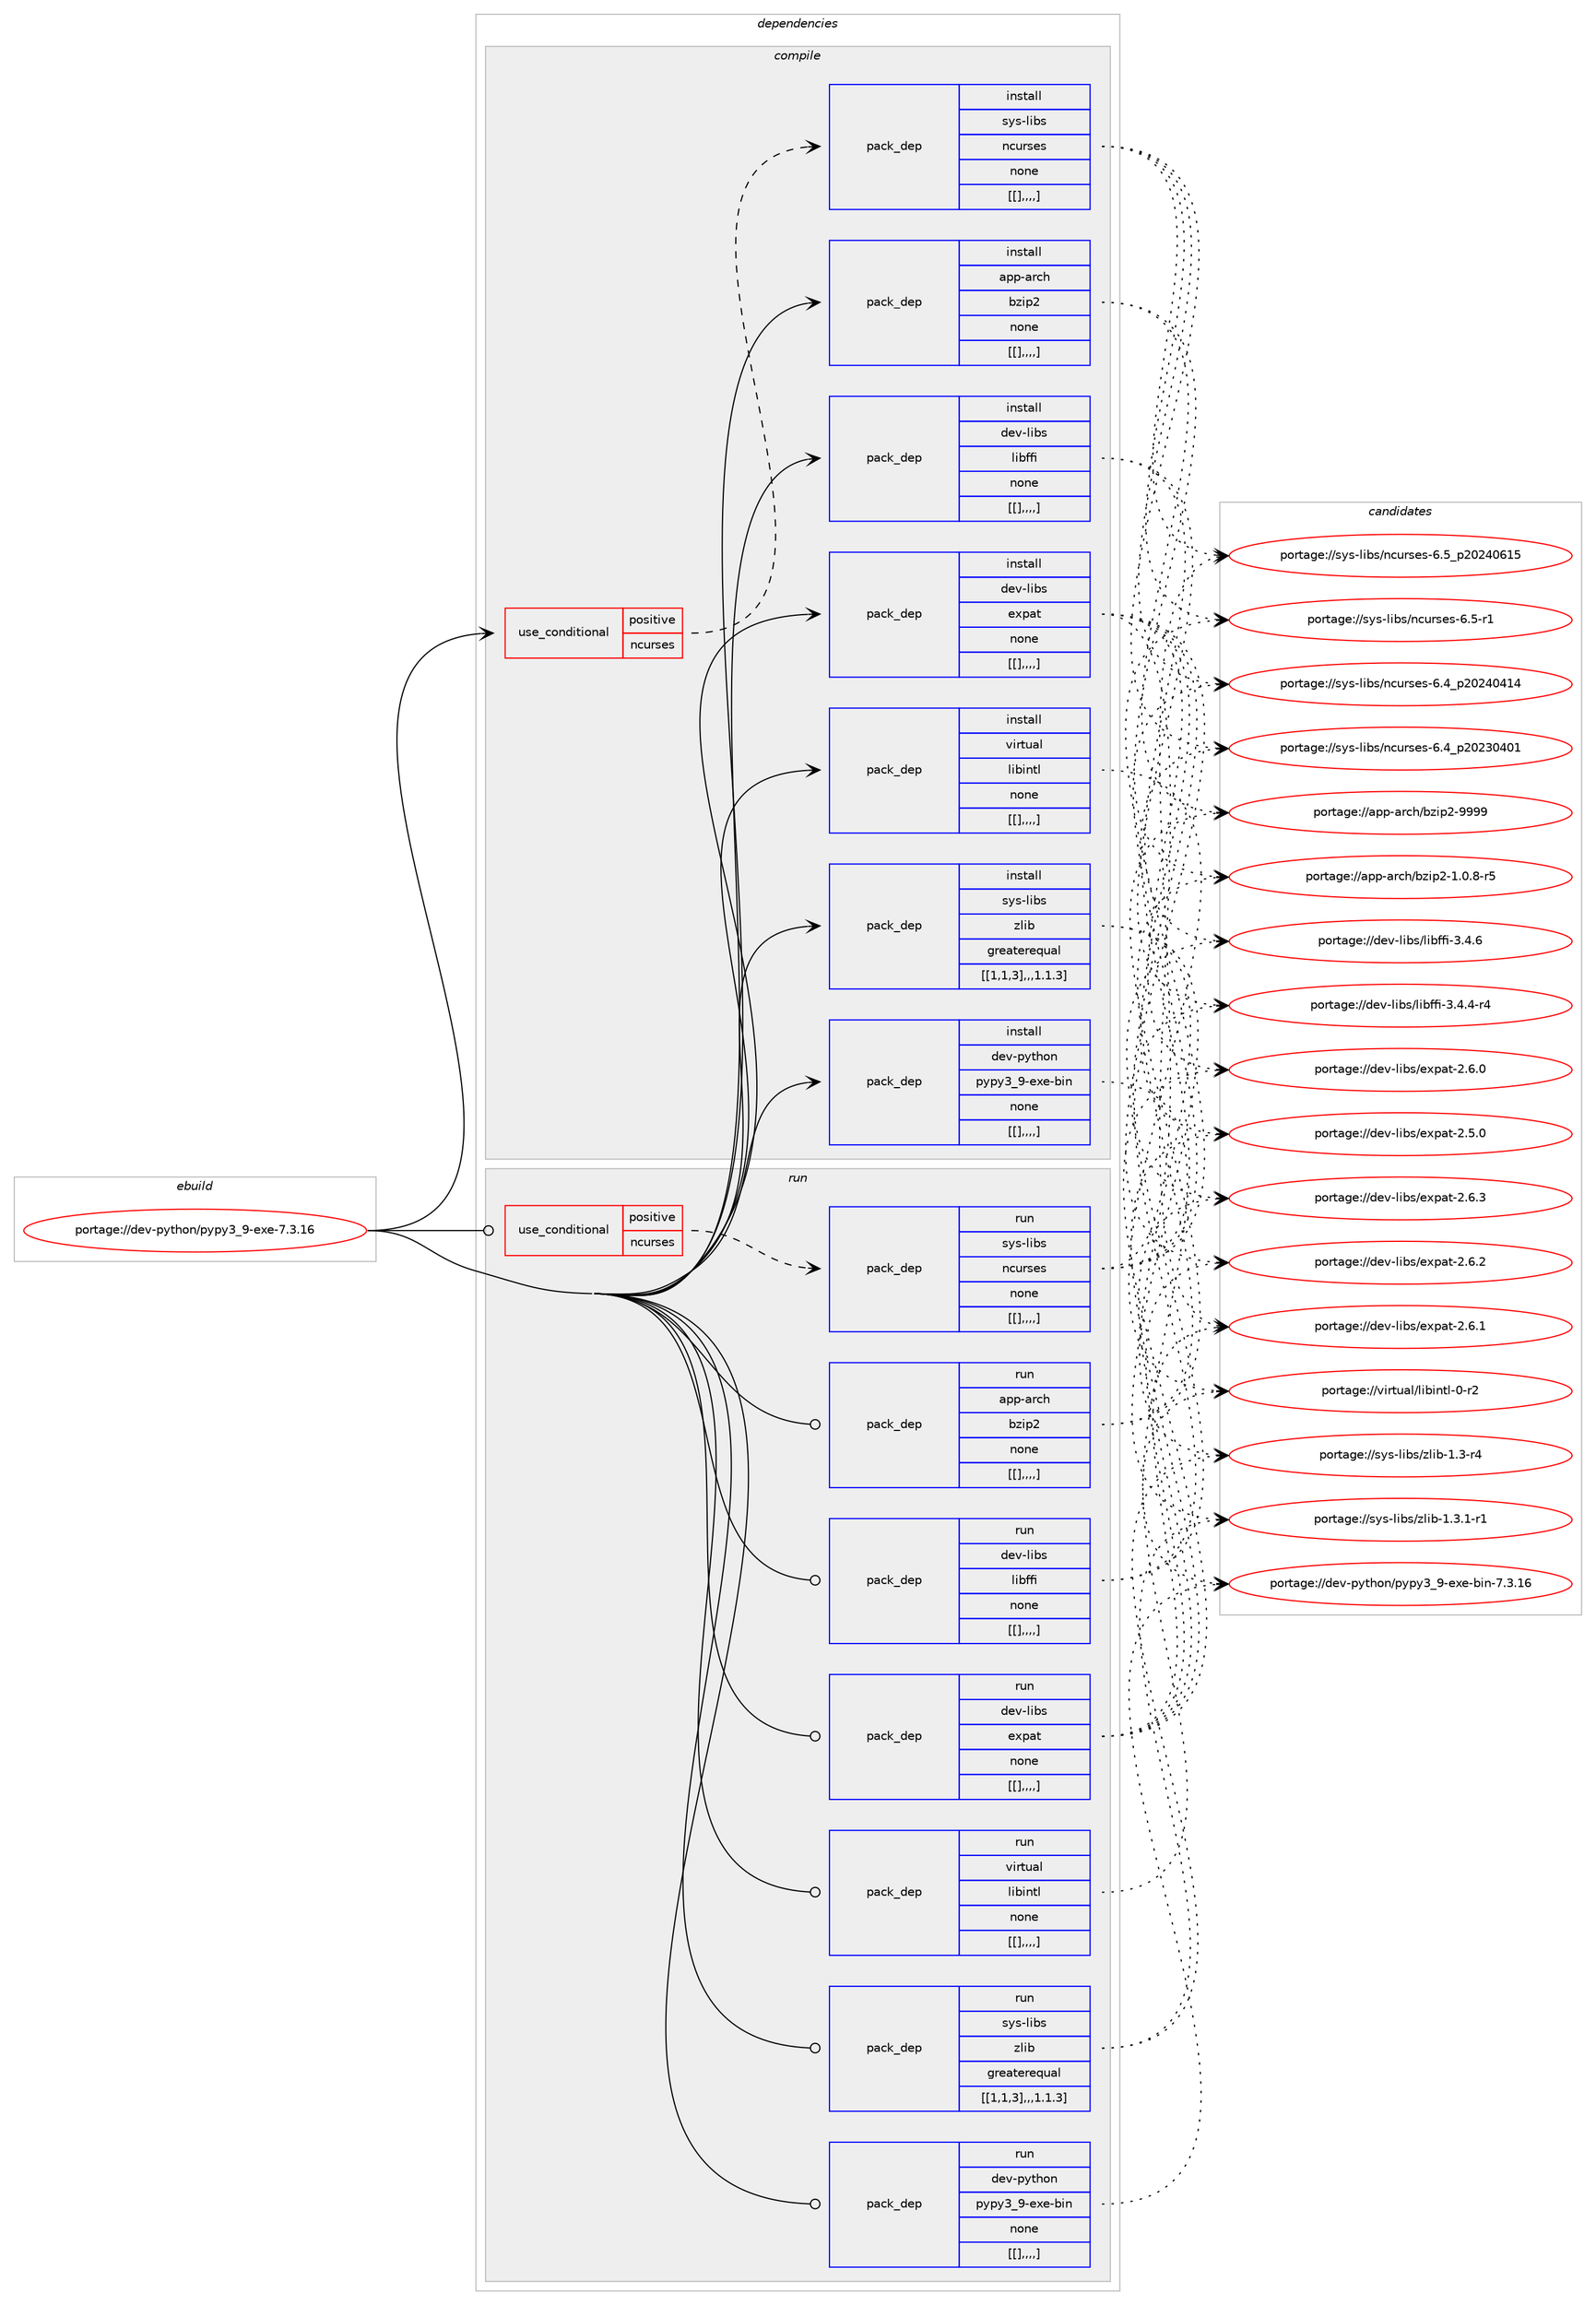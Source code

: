 digraph prolog {

# *************
# Graph options
# *************

newrank=true;
concentrate=true;
compound=true;
graph [rankdir=LR,fontname=Helvetica,fontsize=10,ranksep=1.5];#, ranksep=2.5, nodesep=0.2];
edge  [arrowhead=vee];
node  [fontname=Helvetica,fontsize=10];

# **********
# The ebuild
# **********

subgraph cluster_leftcol {
color=gray;
label=<<i>ebuild</i>>;
id [label="portage://dev-python/pypy3_9-exe-7.3.16", color=red, width=4, href="../dev-python/pypy3_9-exe-7.3.16.svg"];
}

# ****************
# The dependencies
# ****************

subgraph cluster_midcol {
color=gray;
label=<<i>dependencies</i>>;
subgraph cluster_compile {
fillcolor="#eeeeee";
style=filled;
label=<<i>compile</i>>;
subgraph cond38403 {
dependency159846 [label=<<TABLE BORDER="0" CELLBORDER="1" CELLSPACING="0" CELLPADDING="4"><TR><TD ROWSPAN="3" CELLPADDING="10">use_conditional</TD></TR><TR><TD>positive</TD></TR><TR><TD>ncurses</TD></TR></TABLE>>, shape=none, color=red];
subgraph pack120192 {
dependency159847 [label=<<TABLE BORDER="0" CELLBORDER="1" CELLSPACING="0" CELLPADDING="4" WIDTH="220"><TR><TD ROWSPAN="6" CELLPADDING="30">pack_dep</TD></TR><TR><TD WIDTH="110">install</TD></TR><TR><TD>sys-libs</TD></TR><TR><TD>ncurses</TD></TR><TR><TD>none</TD></TR><TR><TD>[[],,,,]</TD></TR></TABLE>>, shape=none, color=blue];
}
dependency159846:e -> dependency159847:w [weight=20,style="dashed",arrowhead="vee"];
}
id:e -> dependency159846:w [weight=20,style="solid",arrowhead="vee"];
subgraph pack120193 {
dependency159848 [label=<<TABLE BORDER="0" CELLBORDER="1" CELLSPACING="0" CELLPADDING="4" WIDTH="220"><TR><TD ROWSPAN="6" CELLPADDING="30">pack_dep</TD></TR><TR><TD WIDTH="110">install</TD></TR><TR><TD>app-arch</TD></TR><TR><TD>bzip2</TD></TR><TR><TD>none</TD></TR><TR><TD>[[],,,,]</TD></TR></TABLE>>, shape=none, color=blue];
}
id:e -> dependency159848:w [weight=20,style="solid",arrowhead="vee"];
subgraph pack120194 {
dependency159849 [label=<<TABLE BORDER="0" CELLBORDER="1" CELLSPACING="0" CELLPADDING="4" WIDTH="220"><TR><TD ROWSPAN="6" CELLPADDING="30">pack_dep</TD></TR><TR><TD WIDTH="110">install</TD></TR><TR><TD>dev-libs</TD></TR><TR><TD>expat</TD></TR><TR><TD>none</TD></TR><TR><TD>[[],,,,]</TD></TR></TABLE>>, shape=none, color=blue];
}
id:e -> dependency159849:w [weight=20,style="solid",arrowhead="vee"];
subgraph pack120195 {
dependency159850 [label=<<TABLE BORDER="0" CELLBORDER="1" CELLSPACING="0" CELLPADDING="4" WIDTH="220"><TR><TD ROWSPAN="6" CELLPADDING="30">pack_dep</TD></TR><TR><TD WIDTH="110">install</TD></TR><TR><TD>dev-libs</TD></TR><TR><TD>libffi</TD></TR><TR><TD>none</TD></TR><TR><TD>[[],,,,]</TD></TR></TABLE>>, shape=none, color=blue];
}
id:e -> dependency159850:w [weight=20,style="solid",arrowhead="vee"];
subgraph pack120196 {
dependency159851 [label=<<TABLE BORDER="0" CELLBORDER="1" CELLSPACING="0" CELLPADDING="4" WIDTH="220"><TR><TD ROWSPAN="6" CELLPADDING="30">pack_dep</TD></TR><TR><TD WIDTH="110">install</TD></TR><TR><TD>sys-libs</TD></TR><TR><TD>zlib</TD></TR><TR><TD>greaterequal</TD></TR><TR><TD>[[1,1,3],,,1.1.3]</TD></TR></TABLE>>, shape=none, color=blue];
}
id:e -> dependency159851:w [weight=20,style="solid",arrowhead="vee"];
subgraph pack120197 {
dependency159852 [label=<<TABLE BORDER="0" CELLBORDER="1" CELLSPACING="0" CELLPADDING="4" WIDTH="220"><TR><TD ROWSPAN="6" CELLPADDING="30">pack_dep</TD></TR><TR><TD WIDTH="110">install</TD></TR><TR><TD>virtual</TD></TR><TR><TD>libintl</TD></TR><TR><TD>none</TD></TR><TR><TD>[[],,,,]</TD></TR></TABLE>>, shape=none, color=blue];
}
id:e -> dependency159852:w [weight=20,style="solid",arrowhead="vee"];
subgraph pack120198 {
dependency159853 [label=<<TABLE BORDER="0" CELLBORDER="1" CELLSPACING="0" CELLPADDING="4" WIDTH="220"><TR><TD ROWSPAN="6" CELLPADDING="30">pack_dep</TD></TR><TR><TD WIDTH="110">install</TD></TR><TR><TD>dev-python</TD></TR><TR><TD>pypy3_9-exe-bin</TD></TR><TR><TD>none</TD></TR><TR><TD>[[],,,,]</TD></TR></TABLE>>, shape=none, color=blue];
}
id:e -> dependency159853:w [weight=20,style="solid",arrowhead="vee"];
}
subgraph cluster_compileandrun {
fillcolor="#eeeeee";
style=filled;
label=<<i>compile and run</i>>;
}
subgraph cluster_run {
fillcolor="#eeeeee";
style=filled;
label=<<i>run</i>>;
subgraph cond38404 {
dependency159854 [label=<<TABLE BORDER="0" CELLBORDER="1" CELLSPACING="0" CELLPADDING="4"><TR><TD ROWSPAN="3" CELLPADDING="10">use_conditional</TD></TR><TR><TD>positive</TD></TR><TR><TD>ncurses</TD></TR></TABLE>>, shape=none, color=red];
subgraph pack120199 {
dependency159855 [label=<<TABLE BORDER="0" CELLBORDER="1" CELLSPACING="0" CELLPADDING="4" WIDTH="220"><TR><TD ROWSPAN="6" CELLPADDING="30">pack_dep</TD></TR><TR><TD WIDTH="110">run</TD></TR><TR><TD>sys-libs</TD></TR><TR><TD>ncurses</TD></TR><TR><TD>none</TD></TR><TR><TD>[[],,,,]</TD></TR></TABLE>>, shape=none, color=blue];
}
dependency159854:e -> dependency159855:w [weight=20,style="dashed",arrowhead="vee"];
}
id:e -> dependency159854:w [weight=20,style="solid",arrowhead="odot"];
subgraph pack120200 {
dependency159856 [label=<<TABLE BORDER="0" CELLBORDER="1" CELLSPACING="0" CELLPADDING="4" WIDTH="220"><TR><TD ROWSPAN="6" CELLPADDING="30">pack_dep</TD></TR><TR><TD WIDTH="110">run</TD></TR><TR><TD>app-arch</TD></TR><TR><TD>bzip2</TD></TR><TR><TD>none</TD></TR><TR><TD>[[],,,,]</TD></TR></TABLE>>, shape=none, color=blue];
}
id:e -> dependency159856:w [weight=20,style="solid",arrowhead="odot"];
subgraph pack120201 {
dependency159857 [label=<<TABLE BORDER="0" CELLBORDER="1" CELLSPACING="0" CELLPADDING="4" WIDTH="220"><TR><TD ROWSPAN="6" CELLPADDING="30">pack_dep</TD></TR><TR><TD WIDTH="110">run</TD></TR><TR><TD>dev-libs</TD></TR><TR><TD>expat</TD></TR><TR><TD>none</TD></TR><TR><TD>[[],,,,]</TD></TR></TABLE>>, shape=none, color=blue];
}
id:e -> dependency159857:w [weight=20,style="solid",arrowhead="odot"];
subgraph pack120202 {
dependency159858 [label=<<TABLE BORDER="0" CELLBORDER="1" CELLSPACING="0" CELLPADDING="4" WIDTH="220"><TR><TD ROWSPAN="6" CELLPADDING="30">pack_dep</TD></TR><TR><TD WIDTH="110">run</TD></TR><TR><TD>dev-libs</TD></TR><TR><TD>libffi</TD></TR><TR><TD>none</TD></TR><TR><TD>[[],,,,]</TD></TR></TABLE>>, shape=none, color=blue];
}
id:e -> dependency159858:w [weight=20,style="solid",arrowhead="odot"];
subgraph pack120203 {
dependency159859 [label=<<TABLE BORDER="0" CELLBORDER="1" CELLSPACING="0" CELLPADDING="4" WIDTH="220"><TR><TD ROWSPAN="6" CELLPADDING="30">pack_dep</TD></TR><TR><TD WIDTH="110">run</TD></TR><TR><TD>sys-libs</TD></TR><TR><TD>zlib</TD></TR><TR><TD>greaterequal</TD></TR><TR><TD>[[1,1,3],,,1.1.3]</TD></TR></TABLE>>, shape=none, color=blue];
}
id:e -> dependency159859:w [weight=20,style="solid",arrowhead="odot"];
subgraph pack120204 {
dependency159860 [label=<<TABLE BORDER="0" CELLBORDER="1" CELLSPACING="0" CELLPADDING="4" WIDTH="220"><TR><TD ROWSPAN="6" CELLPADDING="30">pack_dep</TD></TR><TR><TD WIDTH="110">run</TD></TR><TR><TD>virtual</TD></TR><TR><TD>libintl</TD></TR><TR><TD>none</TD></TR><TR><TD>[[],,,,]</TD></TR></TABLE>>, shape=none, color=blue];
}
id:e -> dependency159860:w [weight=20,style="solid",arrowhead="odot"];
subgraph pack120205 {
dependency159861 [label=<<TABLE BORDER="0" CELLBORDER="1" CELLSPACING="0" CELLPADDING="4" WIDTH="220"><TR><TD ROWSPAN="6" CELLPADDING="30">pack_dep</TD></TR><TR><TD WIDTH="110">run</TD></TR><TR><TD>dev-python</TD></TR><TR><TD>pypy3_9-exe-bin</TD></TR><TR><TD>none</TD></TR><TR><TD>[[],,,,]</TD></TR></TABLE>>, shape=none, color=blue];
}
id:e -> dependency159861:w [weight=20,style="solid",arrowhead="odot"];
}
}

# **************
# The candidates
# **************

subgraph cluster_choices {
rank=same;
color=gray;
label=<<i>candidates</i>>;

subgraph choice120192 {
color=black;
nodesep=1;
choice1151211154510810598115471109911711411510111545544653951125048505248544953 [label="portage://sys-libs/ncurses-6.5_p20240615", color=red, width=4,href="../sys-libs/ncurses-6.5_p20240615.svg"];
choice11512111545108105981154711099117114115101115455446534511449 [label="portage://sys-libs/ncurses-6.5-r1", color=red, width=4,href="../sys-libs/ncurses-6.5-r1.svg"];
choice1151211154510810598115471109911711411510111545544652951125048505248524952 [label="portage://sys-libs/ncurses-6.4_p20240414", color=red, width=4,href="../sys-libs/ncurses-6.4_p20240414.svg"];
choice1151211154510810598115471109911711411510111545544652951125048505148524849 [label="portage://sys-libs/ncurses-6.4_p20230401", color=red, width=4,href="../sys-libs/ncurses-6.4_p20230401.svg"];
dependency159847:e -> choice1151211154510810598115471109911711411510111545544653951125048505248544953:w [style=dotted,weight="100"];
dependency159847:e -> choice11512111545108105981154711099117114115101115455446534511449:w [style=dotted,weight="100"];
dependency159847:e -> choice1151211154510810598115471109911711411510111545544652951125048505248524952:w [style=dotted,weight="100"];
dependency159847:e -> choice1151211154510810598115471109911711411510111545544652951125048505148524849:w [style=dotted,weight="100"];
}
subgraph choice120193 {
color=black;
nodesep=1;
choice971121124597114991044798122105112504557575757 [label="portage://app-arch/bzip2-9999", color=red, width=4,href="../app-arch/bzip2-9999.svg"];
choice971121124597114991044798122105112504549464846564511453 [label="portage://app-arch/bzip2-1.0.8-r5", color=red, width=4,href="../app-arch/bzip2-1.0.8-r5.svg"];
dependency159848:e -> choice971121124597114991044798122105112504557575757:w [style=dotted,weight="100"];
dependency159848:e -> choice971121124597114991044798122105112504549464846564511453:w [style=dotted,weight="100"];
}
subgraph choice120194 {
color=black;
nodesep=1;
choice10010111845108105981154710112011297116455046544651 [label="portage://dev-libs/expat-2.6.3", color=red, width=4,href="../dev-libs/expat-2.6.3.svg"];
choice10010111845108105981154710112011297116455046544650 [label="portage://dev-libs/expat-2.6.2", color=red, width=4,href="../dev-libs/expat-2.6.2.svg"];
choice10010111845108105981154710112011297116455046544649 [label="portage://dev-libs/expat-2.6.1", color=red, width=4,href="../dev-libs/expat-2.6.1.svg"];
choice10010111845108105981154710112011297116455046544648 [label="portage://dev-libs/expat-2.6.0", color=red, width=4,href="../dev-libs/expat-2.6.0.svg"];
choice10010111845108105981154710112011297116455046534648 [label="portage://dev-libs/expat-2.5.0", color=red, width=4,href="../dev-libs/expat-2.5.0.svg"];
dependency159849:e -> choice10010111845108105981154710112011297116455046544651:w [style=dotted,weight="100"];
dependency159849:e -> choice10010111845108105981154710112011297116455046544650:w [style=dotted,weight="100"];
dependency159849:e -> choice10010111845108105981154710112011297116455046544649:w [style=dotted,weight="100"];
dependency159849:e -> choice10010111845108105981154710112011297116455046544648:w [style=dotted,weight="100"];
dependency159849:e -> choice10010111845108105981154710112011297116455046534648:w [style=dotted,weight="100"];
}
subgraph choice120195 {
color=black;
nodesep=1;
choice10010111845108105981154710810598102102105455146524654 [label="portage://dev-libs/libffi-3.4.6", color=red, width=4,href="../dev-libs/libffi-3.4.6.svg"];
choice100101118451081059811547108105981021021054551465246524511452 [label="portage://dev-libs/libffi-3.4.4-r4", color=red, width=4,href="../dev-libs/libffi-3.4.4-r4.svg"];
dependency159850:e -> choice10010111845108105981154710810598102102105455146524654:w [style=dotted,weight="100"];
dependency159850:e -> choice100101118451081059811547108105981021021054551465246524511452:w [style=dotted,weight="100"];
}
subgraph choice120196 {
color=black;
nodesep=1;
choice115121115451081059811547122108105984549465146494511449 [label="portage://sys-libs/zlib-1.3.1-r1", color=red, width=4,href="../sys-libs/zlib-1.3.1-r1.svg"];
choice11512111545108105981154712210810598454946514511452 [label="portage://sys-libs/zlib-1.3-r4", color=red, width=4,href="../sys-libs/zlib-1.3-r4.svg"];
dependency159851:e -> choice115121115451081059811547122108105984549465146494511449:w [style=dotted,weight="100"];
dependency159851:e -> choice11512111545108105981154712210810598454946514511452:w [style=dotted,weight="100"];
}
subgraph choice120197 {
color=black;
nodesep=1;
choice11810511411611797108471081059810511011610845484511450 [label="portage://virtual/libintl-0-r2", color=red, width=4,href="../virtual/libintl-0-r2.svg"];
dependency159852:e -> choice11810511411611797108471081059810511011610845484511450:w [style=dotted,weight="100"];
}
subgraph choice120198 {
color=black;
nodesep=1;
choice100101118451121211161041111104711212111212151955745101120101459810511045554651464954 [label="portage://dev-python/pypy3_9-exe-bin-7.3.16", color=red, width=4,href="../dev-python/pypy3_9-exe-bin-7.3.16.svg"];
dependency159853:e -> choice100101118451121211161041111104711212111212151955745101120101459810511045554651464954:w [style=dotted,weight="100"];
}
subgraph choice120199 {
color=black;
nodesep=1;
choice1151211154510810598115471109911711411510111545544653951125048505248544953 [label="portage://sys-libs/ncurses-6.5_p20240615", color=red, width=4,href="../sys-libs/ncurses-6.5_p20240615.svg"];
choice11512111545108105981154711099117114115101115455446534511449 [label="portage://sys-libs/ncurses-6.5-r1", color=red, width=4,href="../sys-libs/ncurses-6.5-r1.svg"];
choice1151211154510810598115471109911711411510111545544652951125048505248524952 [label="portage://sys-libs/ncurses-6.4_p20240414", color=red, width=4,href="../sys-libs/ncurses-6.4_p20240414.svg"];
choice1151211154510810598115471109911711411510111545544652951125048505148524849 [label="portage://sys-libs/ncurses-6.4_p20230401", color=red, width=4,href="../sys-libs/ncurses-6.4_p20230401.svg"];
dependency159855:e -> choice1151211154510810598115471109911711411510111545544653951125048505248544953:w [style=dotted,weight="100"];
dependency159855:e -> choice11512111545108105981154711099117114115101115455446534511449:w [style=dotted,weight="100"];
dependency159855:e -> choice1151211154510810598115471109911711411510111545544652951125048505248524952:w [style=dotted,weight="100"];
dependency159855:e -> choice1151211154510810598115471109911711411510111545544652951125048505148524849:w [style=dotted,weight="100"];
}
subgraph choice120200 {
color=black;
nodesep=1;
choice971121124597114991044798122105112504557575757 [label="portage://app-arch/bzip2-9999", color=red, width=4,href="../app-arch/bzip2-9999.svg"];
choice971121124597114991044798122105112504549464846564511453 [label="portage://app-arch/bzip2-1.0.8-r5", color=red, width=4,href="../app-arch/bzip2-1.0.8-r5.svg"];
dependency159856:e -> choice971121124597114991044798122105112504557575757:w [style=dotted,weight="100"];
dependency159856:e -> choice971121124597114991044798122105112504549464846564511453:w [style=dotted,weight="100"];
}
subgraph choice120201 {
color=black;
nodesep=1;
choice10010111845108105981154710112011297116455046544651 [label="portage://dev-libs/expat-2.6.3", color=red, width=4,href="../dev-libs/expat-2.6.3.svg"];
choice10010111845108105981154710112011297116455046544650 [label="portage://dev-libs/expat-2.6.2", color=red, width=4,href="../dev-libs/expat-2.6.2.svg"];
choice10010111845108105981154710112011297116455046544649 [label="portage://dev-libs/expat-2.6.1", color=red, width=4,href="../dev-libs/expat-2.6.1.svg"];
choice10010111845108105981154710112011297116455046544648 [label="portage://dev-libs/expat-2.6.0", color=red, width=4,href="../dev-libs/expat-2.6.0.svg"];
choice10010111845108105981154710112011297116455046534648 [label="portage://dev-libs/expat-2.5.0", color=red, width=4,href="../dev-libs/expat-2.5.0.svg"];
dependency159857:e -> choice10010111845108105981154710112011297116455046544651:w [style=dotted,weight="100"];
dependency159857:e -> choice10010111845108105981154710112011297116455046544650:w [style=dotted,weight="100"];
dependency159857:e -> choice10010111845108105981154710112011297116455046544649:w [style=dotted,weight="100"];
dependency159857:e -> choice10010111845108105981154710112011297116455046544648:w [style=dotted,weight="100"];
dependency159857:e -> choice10010111845108105981154710112011297116455046534648:w [style=dotted,weight="100"];
}
subgraph choice120202 {
color=black;
nodesep=1;
choice10010111845108105981154710810598102102105455146524654 [label="portage://dev-libs/libffi-3.4.6", color=red, width=4,href="../dev-libs/libffi-3.4.6.svg"];
choice100101118451081059811547108105981021021054551465246524511452 [label="portage://dev-libs/libffi-3.4.4-r4", color=red, width=4,href="../dev-libs/libffi-3.4.4-r4.svg"];
dependency159858:e -> choice10010111845108105981154710810598102102105455146524654:w [style=dotted,weight="100"];
dependency159858:e -> choice100101118451081059811547108105981021021054551465246524511452:w [style=dotted,weight="100"];
}
subgraph choice120203 {
color=black;
nodesep=1;
choice115121115451081059811547122108105984549465146494511449 [label="portage://sys-libs/zlib-1.3.1-r1", color=red, width=4,href="../sys-libs/zlib-1.3.1-r1.svg"];
choice11512111545108105981154712210810598454946514511452 [label="portage://sys-libs/zlib-1.3-r4", color=red, width=4,href="../sys-libs/zlib-1.3-r4.svg"];
dependency159859:e -> choice115121115451081059811547122108105984549465146494511449:w [style=dotted,weight="100"];
dependency159859:e -> choice11512111545108105981154712210810598454946514511452:w [style=dotted,weight="100"];
}
subgraph choice120204 {
color=black;
nodesep=1;
choice11810511411611797108471081059810511011610845484511450 [label="portage://virtual/libintl-0-r2", color=red, width=4,href="../virtual/libintl-0-r2.svg"];
dependency159860:e -> choice11810511411611797108471081059810511011610845484511450:w [style=dotted,weight="100"];
}
subgraph choice120205 {
color=black;
nodesep=1;
choice100101118451121211161041111104711212111212151955745101120101459810511045554651464954 [label="portage://dev-python/pypy3_9-exe-bin-7.3.16", color=red, width=4,href="../dev-python/pypy3_9-exe-bin-7.3.16.svg"];
dependency159861:e -> choice100101118451121211161041111104711212111212151955745101120101459810511045554651464954:w [style=dotted,weight="100"];
}
}

}
